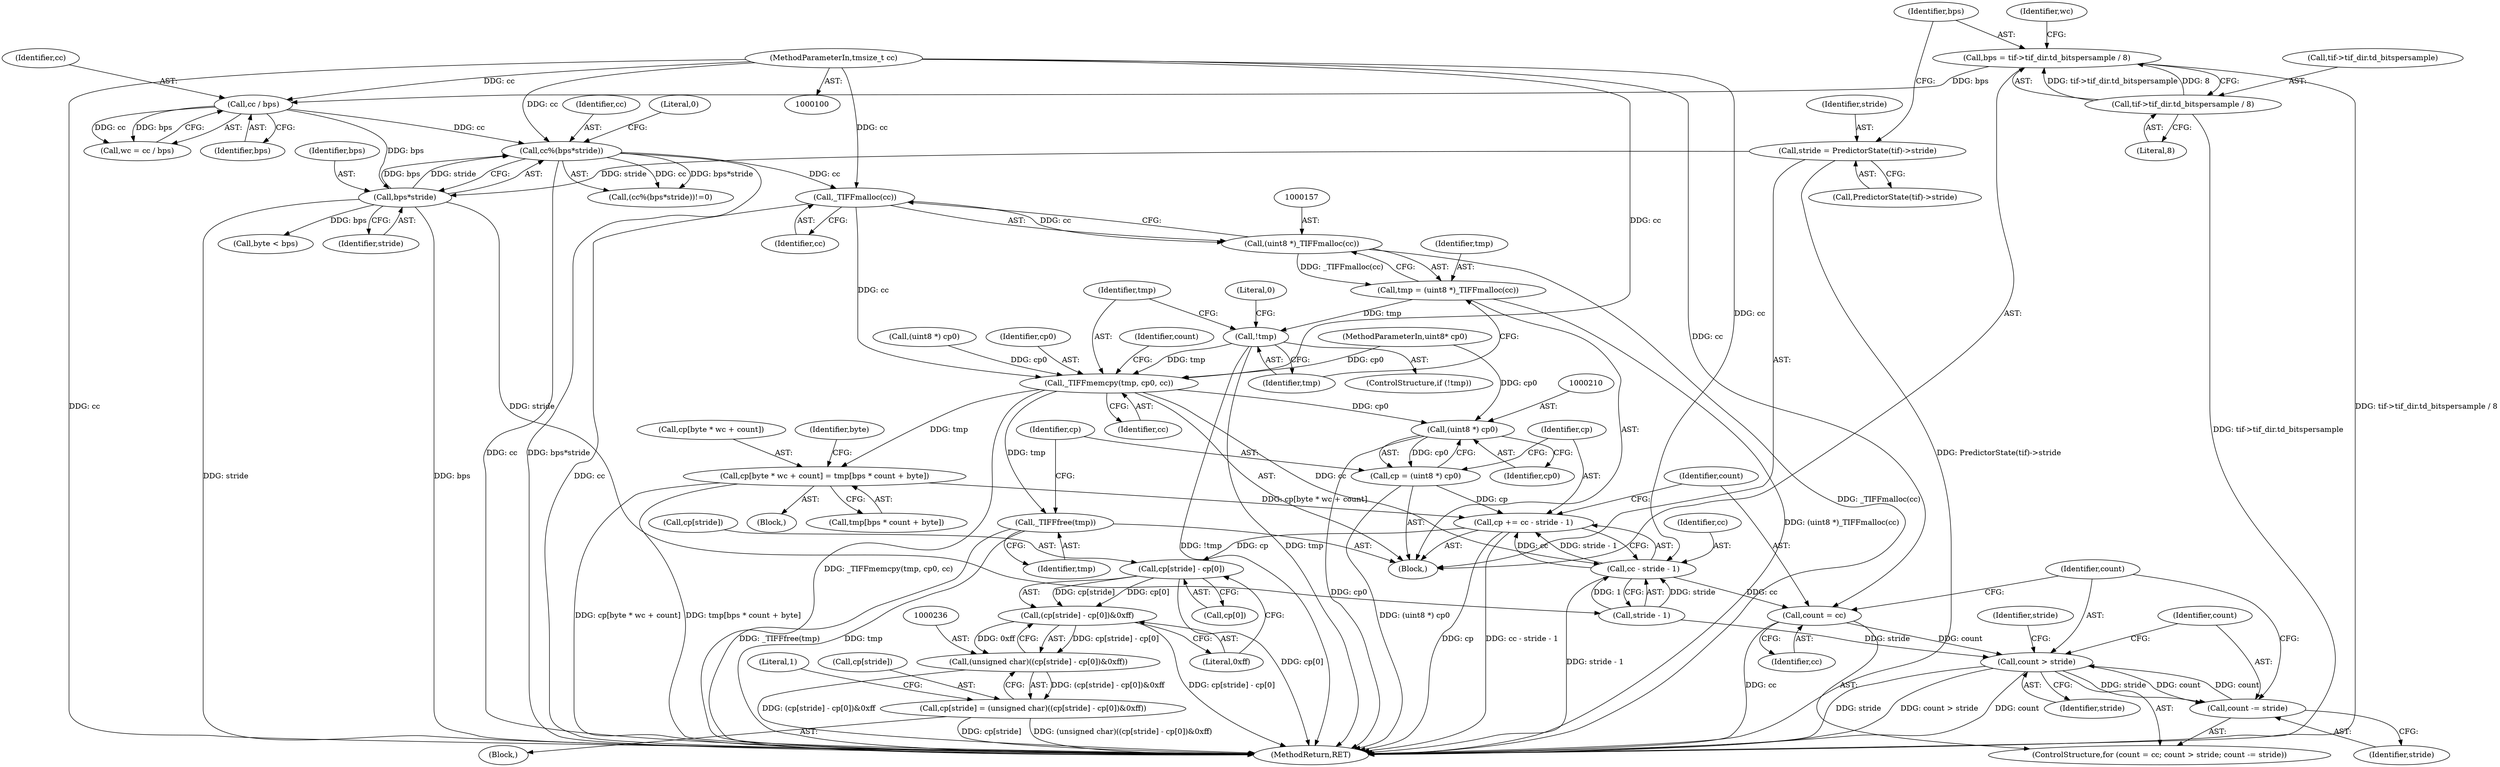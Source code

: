 digraph "0_libtiff_6a984bf7905c6621281588431f384e79d11a2e33_1@API" {
"1000158" [label="(Call,_TIFFmalloc(cc))"];
"1000138" [label="(Call,cc%(bps*stride))"];
"1000125" [label="(Call,cc / bps)"];
"1000103" [label="(MethodParameterIn,tmsize_t cc)"];
"1000113" [label="(Call,bps = tif->tif_dir.td_bitspersample / 8)"];
"1000115" [label="(Call,tif->tif_dir.td_bitspersample / 8)"];
"1000140" [label="(Call,bps*stride)"];
"1000106" [label="(Call,stride = PredictorState(tif)->stride)"];
"1000156" [label="(Call,(uint8 *)_TIFFmalloc(cc))"];
"1000154" [label="(Call,tmp = (uint8 *)_TIFFmalloc(cc))"];
"1000161" [label="(Call,!tmp)"];
"1000165" [label="(Call,_TIFFmemcpy(tmp, cp0, cc))"];
"1000190" [label="(Call,cp[byte * wc + count] = tmp[bps * count + byte])"];
"1000212" [label="(Call,cp += cc - stride - 1)"];
"1000238" [label="(Call,cp[stride] - cp[0])"];
"1000237" [label="(Call,(cp[stride] - cp[0])&0xff)"];
"1000235" [label="(Call,(unsigned char)((cp[stride] - cp[0])&0xff))"];
"1000231" [label="(Call,cp[stride] = (unsigned char)((cp[stride] - cp[0])&0xff))"];
"1000205" [label="(Call,_TIFFfree(tmp))"];
"1000209" [label="(Call,(uint8 *) cp0)"];
"1000207" [label="(Call,cp = (uint8 *) cp0)"];
"1000214" [label="(Call,cc - stride - 1)"];
"1000220" [label="(Call,count = cc)"];
"1000223" [label="(Call,count > stride)"];
"1000226" [label="(Call,count -= stride)"];
"1000116" [label="(Call,tif->tif_dir.td_bitspersample)"];
"1000226" [label="(Call,count -= stride)"];
"1000140" [label="(Call,bps*stride)"];
"1000123" [label="(Call,wc = cc / bps)"];
"1000214" [label="(Call,cc - stride - 1)"];
"1000162" [label="(Identifier,tmp)"];
"1000198" [label="(Call,tmp[bps * count + byte])"];
"1000155" [label="(Identifier,tmp)"];
"1000127" [label="(Identifier,bps)"];
"1000222" [label="(Identifier,cc)"];
"1000230" [label="(Identifier,stride)"];
"1000160" [label="(ControlStructure,if (!tmp))"];
"1000139" [label="(Identifier,cc)"];
"1000166" [label="(Identifier,tmp)"];
"1000221" [label="(Identifier,count)"];
"1000209" [label="(Call,(uint8 *) cp0)"];
"1000143" [label="(Literal,0)"];
"1000220" [label="(Call,count = cc)"];
"1000168" [label="(Identifier,cc)"];
"1000206" [label="(Identifier,tmp)"];
"1000224" [label="(Identifier,count)"];
"1000248" [label="(MethodReturn,RET)"];
"1000104" [label="(Block,)"];
"1000154" [label="(Call,tmp = (uint8 *)_TIFFmalloc(cc))"];
"1000190" [label="(Call,cp[byte * wc + count] = tmp[bps * count + byte])"];
"1000188" [label="(Identifier,byte)"];
"1000228" [label="(Identifier,stride)"];
"1000124" [label="(Identifier,wc)"];
"1000141" [label="(Identifier,bps)"];
"1000132" [label="(Call,(uint8 *) cp0)"];
"1000239" [label="(Call,cp[stride])"];
"1000235" [label="(Call,(unsigned char)((cp[stride] - cp[0])&0xff))"];
"1000121" [label="(Literal,8)"];
"1000113" [label="(Call,bps = tif->tif_dir.td_bitspersample / 8)"];
"1000205" [label="(Call,_TIFFfree(tmp))"];
"1000126" [label="(Identifier,cc)"];
"1000227" [label="(Identifier,count)"];
"1000137" [label="(Call,(cc%(bps*stride))!=0)"];
"1000108" [label="(Call,PredictorState(tif)->stride)"];
"1000164" [label="(Literal,0)"];
"1000189" [label="(Block,)"];
"1000156" [label="(Call,(uint8 *)_TIFFmalloc(cc))"];
"1000184" [label="(Call,byte < bps)"];
"1000216" [label="(Call,stride - 1)"];
"1000115" [label="(Call,tif->tif_dir.td_bitspersample / 8)"];
"1000161" [label="(Call,!tmp)"];
"1000223" [label="(Call,count > stride)"];
"1000229" [label="(Block,)"];
"1000138" [label="(Call,cc%(bps*stride))"];
"1000125" [label="(Call,cc / bps)"];
"1000114" [label="(Identifier,bps)"];
"1000167" [label="(Identifier,cp0)"];
"1000207" [label="(Call,cp = (uint8 *) cp0)"];
"1000159" [label="(Identifier,cc)"];
"1000212" [label="(Call,cp += cc - stride - 1)"];
"1000231" [label="(Call,cp[stride] = (unsigned char)((cp[stride] - cp[0])&0xff))"];
"1000211" [label="(Identifier,cp0)"];
"1000102" [label="(MethodParameterIn,uint8* cp0)"];
"1000247" [label="(Literal,1)"];
"1000103" [label="(MethodParameterIn,tmsize_t cc)"];
"1000191" [label="(Call,cp[byte * wc + count])"];
"1000142" [label="(Identifier,stride)"];
"1000213" [label="(Identifier,cp)"];
"1000238" [label="(Call,cp[stride] - cp[0])"];
"1000107" [label="(Identifier,stride)"];
"1000242" [label="(Call,cp[0])"];
"1000219" [label="(ControlStructure,for (count = cc; count > stride; count -= stride))"];
"1000232" [label="(Call,cp[stride])"];
"1000237" [label="(Call,(cp[stride] - cp[0])&0xff)"];
"1000225" [label="(Identifier,stride)"];
"1000171" [label="(Identifier,count)"];
"1000208" [label="(Identifier,cp)"];
"1000165" [label="(Call,_TIFFmemcpy(tmp, cp0, cc))"];
"1000106" [label="(Call,stride = PredictorState(tif)->stride)"];
"1000215" [label="(Identifier,cc)"];
"1000158" [label="(Call,_TIFFmalloc(cc))"];
"1000245" [label="(Literal,0xff)"];
"1000158" -> "1000156"  [label="AST: "];
"1000158" -> "1000159"  [label="CFG: "];
"1000159" -> "1000158"  [label="AST: "];
"1000156" -> "1000158"  [label="CFG: "];
"1000158" -> "1000248"  [label="DDG: cc"];
"1000158" -> "1000156"  [label="DDG: cc"];
"1000138" -> "1000158"  [label="DDG: cc"];
"1000103" -> "1000158"  [label="DDG: cc"];
"1000158" -> "1000165"  [label="DDG: cc"];
"1000138" -> "1000137"  [label="AST: "];
"1000138" -> "1000140"  [label="CFG: "];
"1000139" -> "1000138"  [label="AST: "];
"1000140" -> "1000138"  [label="AST: "];
"1000143" -> "1000138"  [label="CFG: "];
"1000138" -> "1000248"  [label="DDG: cc"];
"1000138" -> "1000248"  [label="DDG: bps*stride"];
"1000138" -> "1000137"  [label="DDG: cc"];
"1000138" -> "1000137"  [label="DDG: bps*stride"];
"1000125" -> "1000138"  [label="DDG: cc"];
"1000103" -> "1000138"  [label="DDG: cc"];
"1000140" -> "1000138"  [label="DDG: bps"];
"1000140" -> "1000138"  [label="DDG: stride"];
"1000125" -> "1000123"  [label="AST: "];
"1000125" -> "1000127"  [label="CFG: "];
"1000126" -> "1000125"  [label="AST: "];
"1000127" -> "1000125"  [label="AST: "];
"1000123" -> "1000125"  [label="CFG: "];
"1000125" -> "1000123"  [label="DDG: cc"];
"1000125" -> "1000123"  [label="DDG: bps"];
"1000103" -> "1000125"  [label="DDG: cc"];
"1000113" -> "1000125"  [label="DDG: bps"];
"1000125" -> "1000140"  [label="DDG: bps"];
"1000103" -> "1000100"  [label="AST: "];
"1000103" -> "1000248"  [label="DDG: cc"];
"1000103" -> "1000165"  [label="DDG: cc"];
"1000103" -> "1000214"  [label="DDG: cc"];
"1000103" -> "1000220"  [label="DDG: cc"];
"1000113" -> "1000104"  [label="AST: "];
"1000113" -> "1000115"  [label="CFG: "];
"1000114" -> "1000113"  [label="AST: "];
"1000115" -> "1000113"  [label="AST: "];
"1000124" -> "1000113"  [label="CFG: "];
"1000113" -> "1000248"  [label="DDG: tif->tif_dir.td_bitspersample / 8"];
"1000115" -> "1000113"  [label="DDG: tif->tif_dir.td_bitspersample"];
"1000115" -> "1000113"  [label="DDG: 8"];
"1000115" -> "1000121"  [label="CFG: "];
"1000116" -> "1000115"  [label="AST: "];
"1000121" -> "1000115"  [label="AST: "];
"1000115" -> "1000248"  [label="DDG: tif->tif_dir.td_bitspersample"];
"1000140" -> "1000142"  [label="CFG: "];
"1000141" -> "1000140"  [label="AST: "];
"1000142" -> "1000140"  [label="AST: "];
"1000140" -> "1000248"  [label="DDG: stride"];
"1000140" -> "1000248"  [label="DDG: bps"];
"1000106" -> "1000140"  [label="DDG: stride"];
"1000140" -> "1000184"  [label="DDG: bps"];
"1000140" -> "1000216"  [label="DDG: stride"];
"1000106" -> "1000104"  [label="AST: "];
"1000106" -> "1000108"  [label="CFG: "];
"1000107" -> "1000106"  [label="AST: "];
"1000108" -> "1000106"  [label="AST: "];
"1000114" -> "1000106"  [label="CFG: "];
"1000106" -> "1000248"  [label="DDG: PredictorState(tif)->stride"];
"1000156" -> "1000154"  [label="AST: "];
"1000157" -> "1000156"  [label="AST: "];
"1000154" -> "1000156"  [label="CFG: "];
"1000156" -> "1000248"  [label="DDG: _TIFFmalloc(cc)"];
"1000156" -> "1000154"  [label="DDG: _TIFFmalloc(cc)"];
"1000154" -> "1000104"  [label="AST: "];
"1000155" -> "1000154"  [label="AST: "];
"1000162" -> "1000154"  [label="CFG: "];
"1000154" -> "1000248"  [label="DDG: (uint8 *)_TIFFmalloc(cc)"];
"1000154" -> "1000161"  [label="DDG: tmp"];
"1000161" -> "1000160"  [label="AST: "];
"1000161" -> "1000162"  [label="CFG: "];
"1000162" -> "1000161"  [label="AST: "];
"1000164" -> "1000161"  [label="CFG: "];
"1000166" -> "1000161"  [label="CFG: "];
"1000161" -> "1000248"  [label="DDG: tmp"];
"1000161" -> "1000248"  [label="DDG: !tmp"];
"1000161" -> "1000165"  [label="DDG: tmp"];
"1000165" -> "1000104"  [label="AST: "];
"1000165" -> "1000168"  [label="CFG: "];
"1000166" -> "1000165"  [label="AST: "];
"1000167" -> "1000165"  [label="AST: "];
"1000168" -> "1000165"  [label="AST: "];
"1000171" -> "1000165"  [label="CFG: "];
"1000165" -> "1000248"  [label="DDG: _TIFFmemcpy(tmp, cp0, cc)"];
"1000132" -> "1000165"  [label="DDG: cp0"];
"1000102" -> "1000165"  [label="DDG: cp0"];
"1000165" -> "1000190"  [label="DDG: tmp"];
"1000165" -> "1000205"  [label="DDG: tmp"];
"1000165" -> "1000209"  [label="DDG: cp0"];
"1000165" -> "1000214"  [label="DDG: cc"];
"1000190" -> "1000189"  [label="AST: "];
"1000190" -> "1000198"  [label="CFG: "];
"1000191" -> "1000190"  [label="AST: "];
"1000198" -> "1000190"  [label="AST: "];
"1000188" -> "1000190"  [label="CFG: "];
"1000190" -> "1000248"  [label="DDG: cp[byte * wc + count]"];
"1000190" -> "1000248"  [label="DDG: tmp[bps * count + byte]"];
"1000190" -> "1000212"  [label="DDG: cp[byte * wc + count]"];
"1000212" -> "1000104"  [label="AST: "];
"1000212" -> "1000214"  [label="CFG: "];
"1000213" -> "1000212"  [label="AST: "];
"1000214" -> "1000212"  [label="AST: "];
"1000221" -> "1000212"  [label="CFG: "];
"1000212" -> "1000248"  [label="DDG: cc - stride - 1"];
"1000212" -> "1000248"  [label="DDG: cp"];
"1000214" -> "1000212"  [label="DDG: cc"];
"1000214" -> "1000212"  [label="DDG: stride - 1"];
"1000207" -> "1000212"  [label="DDG: cp"];
"1000212" -> "1000238"  [label="DDG: cp"];
"1000238" -> "1000237"  [label="AST: "];
"1000238" -> "1000242"  [label="CFG: "];
"1000239" -> "1000238"  [label="AST: "];
"1000242" -> "1000238"  [label="AST: "];
"1000245" -> "1000238"  [label="CFG: "];
"1000238" -> "1000248"  [label="DDG: cp[0]"];
"1000238" -> "1000237"  [label="DDG: cp[stride]"];
"1000238" -> "1000237"  [label="DDG: cp[0]"];
"1000237" -> "1000235"  [label="AST: "];
"1000237" -> "1000245"  [label="CFG: "];
"1000245" -> "1000237"  [label="AST: "];
"1000235" -> "1000237"  [label="CFG: "];
"1000237" -> "1000248"  [label="DDG: cp[stride] - cp[0]"];
"1000237" -> "1000235"  [label="DDG: cp[stride] - cp[0]"];
"1000237" -> "1000235"  [label="DDG: 0xff"];
"1000235" -> "1000231"  [label="AST: "];
"1000236" -> "1000235"  [label="AST: "];
"1000231" -> "1000235"  [label="CFG: "];
"1000235" -> "1000248"  [label="DDG: (cp[stride] - cp[0])&0xff"];
"1000235" -> "1000231"  [label="DDG: (cp[stride] - cp[0])&0xff"];
"1000231" -> "1000229"  [label="AST: "];
"1000232" -> "1000231"  [label="AST: "];
"1000247" -> "1000231"  [label="CFG: "];
"1000231" -> "1000248"  [label="DDG: cp[stride]"];
"1000231" -> "1000248"  [label="DDG: (unsigned char)((cp[stride] - cp[0])&0xff)"];
"1000205" -> "1000104"  [label="AST: "];
"1000205" -> "1000206"  [label="CFG: "];
"1000206" -> "1000205"  [label="AST: "];
"1000208" -> "1000205"  [label="CFG: "];
"1000205" -> "1000248"  [label="DDG: _TIFFfree(tmp)"];
"1000205" -> "1000248"  [label="DDG: tmp"];
"1000209" -> "1000207"  [label="AST: "];
"1000209" -> "1000211"  [label="CFG: "];
"1000210" -> "1000209"  [label="AST: "];
"1000211" -> "1000209"  [label="AST: "];
"1000207" -> "1000209"  [label="CFG: "];
"1000209" -> "1000248"  [label="DDG: cp0"];
"1000209" -> "1000207"  [label="DDG: cp0"];
"1000102" -> "1000209"  [label="DDG: cp0"];
"1000207" -> "1000104"  [label="AST: "];
"1000208" -> "1000207"  [label="AST: "];
"1000213" -> "1000207"  [label="CFG: "];
"1000207" -> "1000248"  [label="DDG: (uint8 *) cp0"];
"1000214" -> "1000216"  [label="CFG: "];
"1000215" -> "1000214"  [label="AST: "];
"1000216" -> "1000214"  [label="AST: "];
"1000214" -> "1000248"  [label="DDG: stride - 1"];
"1000216" -> "1000214"  [label="DDG: stride"];
"1000216" -> "1000214"  [label="DDG: 1"];
"1000214" -> "1000220"  [label="DDG: cc"];
"1000220" -> "1000219"  [label="AST: "];
"1000220" -> "1000222"  [label="CFG: "];
"1000221" -> "1000220"  [label="AST: "];
"1000222" -> "1000220"  [label="AST: "];
"1000224" -> "1000220"  [label="CFG: "];
"1000220" -> "1000248"  [label="DDG: cc"];
"1000220" -> "1000223"  [label="DDG: count"];
"1000223" -> "1000219"  [label="AST: "];
"1000223" -> "1000225"  [label="CFG: "];
"1000224" -> "1000223"  [label="AST: "];
"1000225" -> "1000223"  [label="AST: "];
"1000227" -> "1000223"  [label="CFG: "];
"1000230" -> "1000223"  [label="CFG: "];
"1000223" -> "1000248"  [label="DDG: stride"];
"1000223" -> "1000248"  [label="DDG: count > stride"];
"1000223" -> "1000248"  [label="DDG: count"];
"1000226" -> "1000223"  [label="DDG: count"];
"1000216" -> "1000223"  [label="DDG: stride"];
"1000223" -> "1000226"  [label="DDG: stride"];
"1000223" -> "1000226"  [label="DDG: count"];
"1000226" -> "1000219"  [label="AST: "];
"1000226" -> "1000228"  [label="CFG: "];
"1000227" -> "1000226"  [label="AST: "];
"1000228" -> "1000226"  [label="AST: "];
"1000224" -> "1000226"  [label="CFG: "];
}
